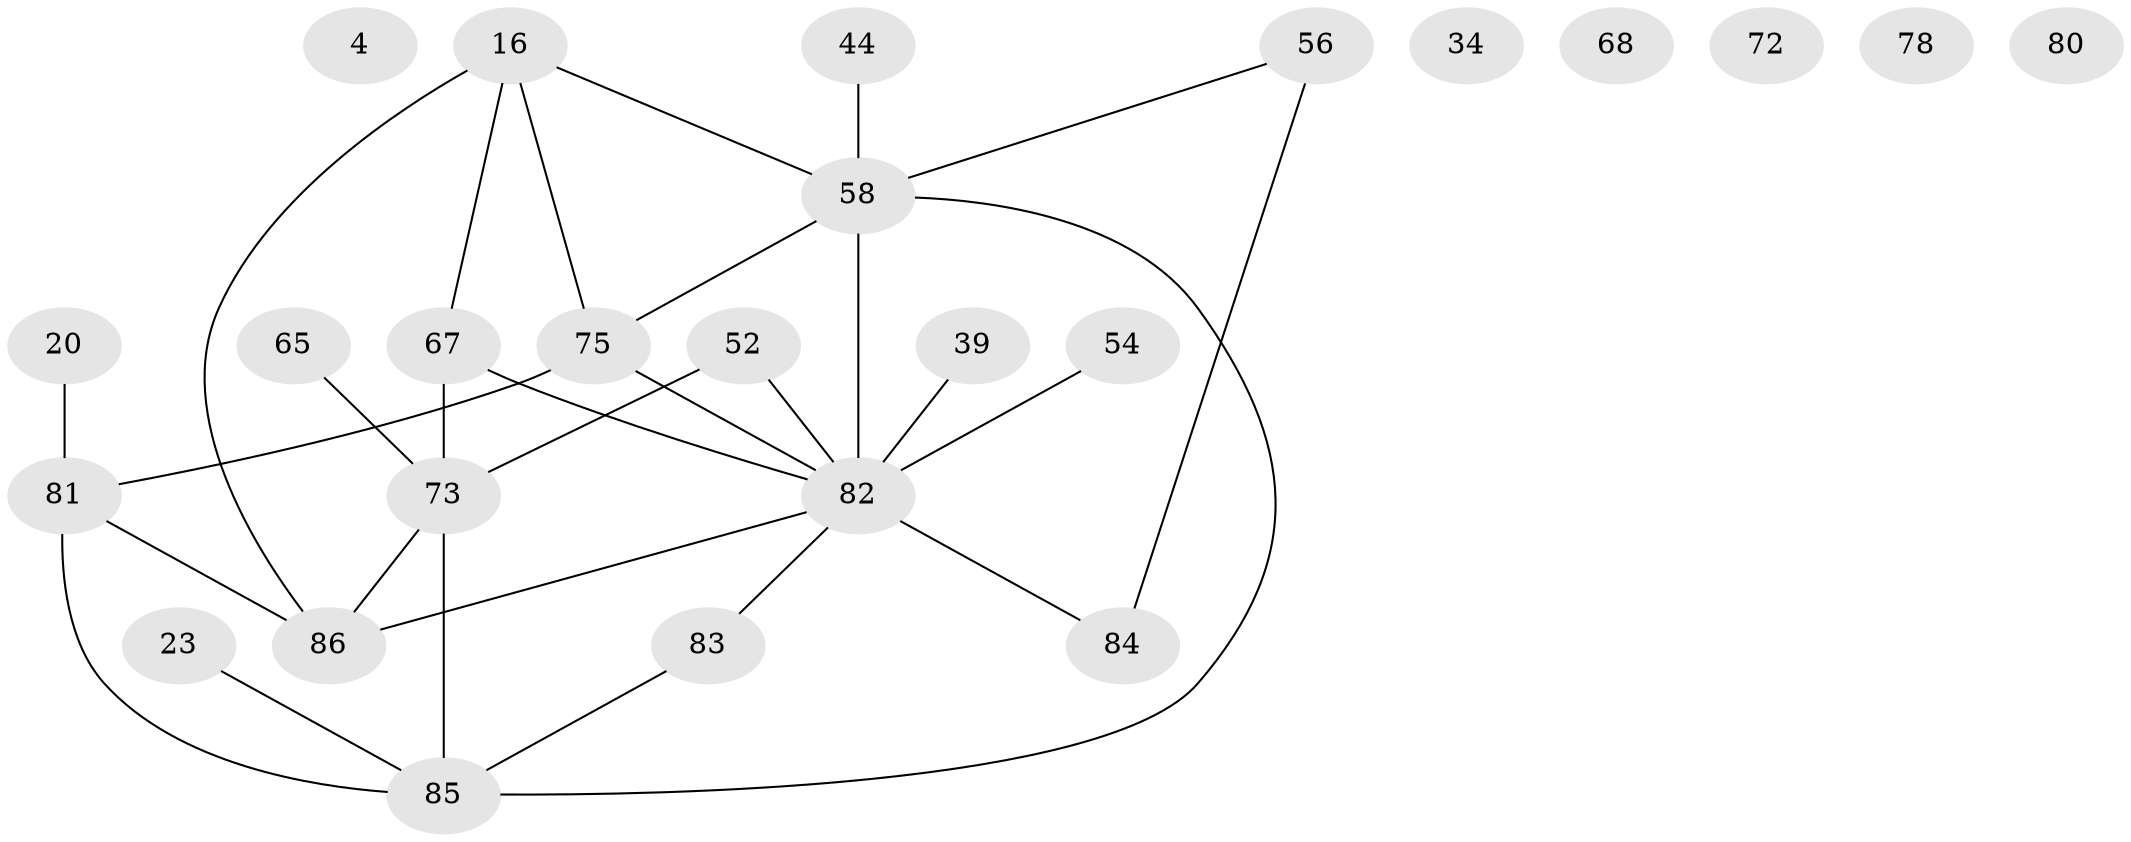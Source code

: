 // original degree distribution, {3: 0.2441860465116279, 2: 0.2558139534883721, 0: 0.06976744186046512, 5: 0.06976744186046512, 4: 0.16279069767441862, 6: 0.023255813953488372, 1: 0.1744186046511628}
// Generated by graph-tools (version 1.1) at 2025/42/03/04/25 21:42:51]
// undirected, 25 vertices, 29 edges
graph export_dot {
graph [start="1"]
  node [color=gray90,style=filled];
  4;
  16;
  20;
  23;
  34;
  39;
  44 [super="+25"];
  52;
  54;
  56 [super="+15+50"];
  58 [super="+12+31+57"];
  65;
  67 [super="+41"];
  68;
  72;
  73 [super="+48+60"];
  75 [super="+33+66"];
  78;
  80;
  81 [super="+53"];
  82 [super="+40+62+74"];
  83;
  84;
  85 [super="+70+77"];
  86 [super="+29+45+13+51+28+69+71+79"];
  16 -- 58;
  16 -- 67;
  16 -- 86 [weight=2];
  16 -- 75 [weight=2];
  20 -- 81;
  23 -- 85;
  39 -- 82;
  44 -- 58 [weight=3];
  52 -- 73 [weight=2];
  52 -- 82 [weight=2];
  54 -- 82 [weight=2];
  56 -- 84 [weight=2];
  56 -- 58;
  58 -- 82 [weight=4];
  58 -- 75;
  58 -- 85 [weight=3];
  65 -- 73;
  67 -- 73 [weight=2];
  67 -- 82;
  73 -- 86;
  73 -- 85 [weight=2];
  75 -- 81;
  75 -- 82 [weight=2];
  81 -- 86;
  81 -- 85 [weight=4];
  82 -- 83;
  82 -- 84;
  82 -- 86;
  83 -- 85;
}

